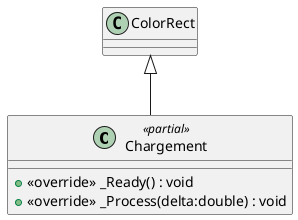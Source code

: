 @startuml
class Chargement <<partial>> {
    + <<override>> _Ready() : void
    + <<override>> _Process(delta:double) : void
}
ColorRect <|-- Chargement
@enduml
